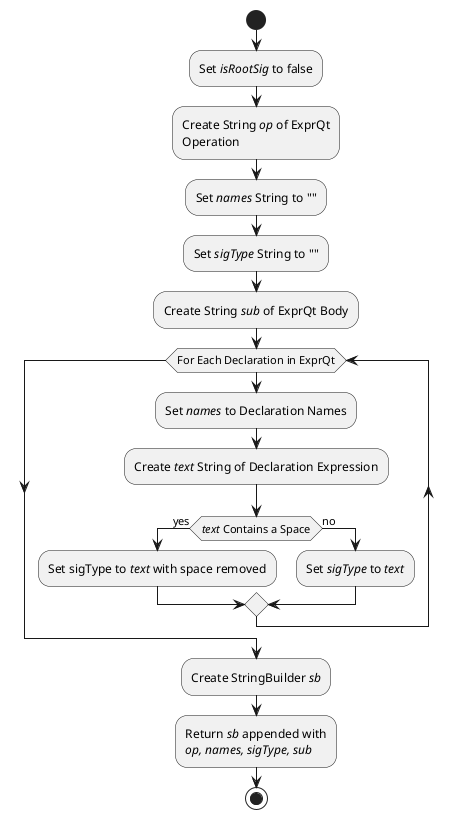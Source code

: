 @startuml
start
:Set //isRootSig// to false;
:Create String //op// of ExprQt
Operation;
:Set //names// String to "";
:Set //sigType// String to "";
:Create String //sub// of ExprQt Body;
while(For Each Declaration in ExprQt)
:Set //names// to Declaration Names;
:Create //text// String of Declaration Expression;
if(//text// Contains a Space) then (yes)
:Set sigType to //text// with space removed;
else (no)
:Set //sigType// to //text//;
endif
endwhile
:Create StringBuilder //sb//;
:Return //sb// appended with 
//op, names, sigType, sub//;
stop
@enduml